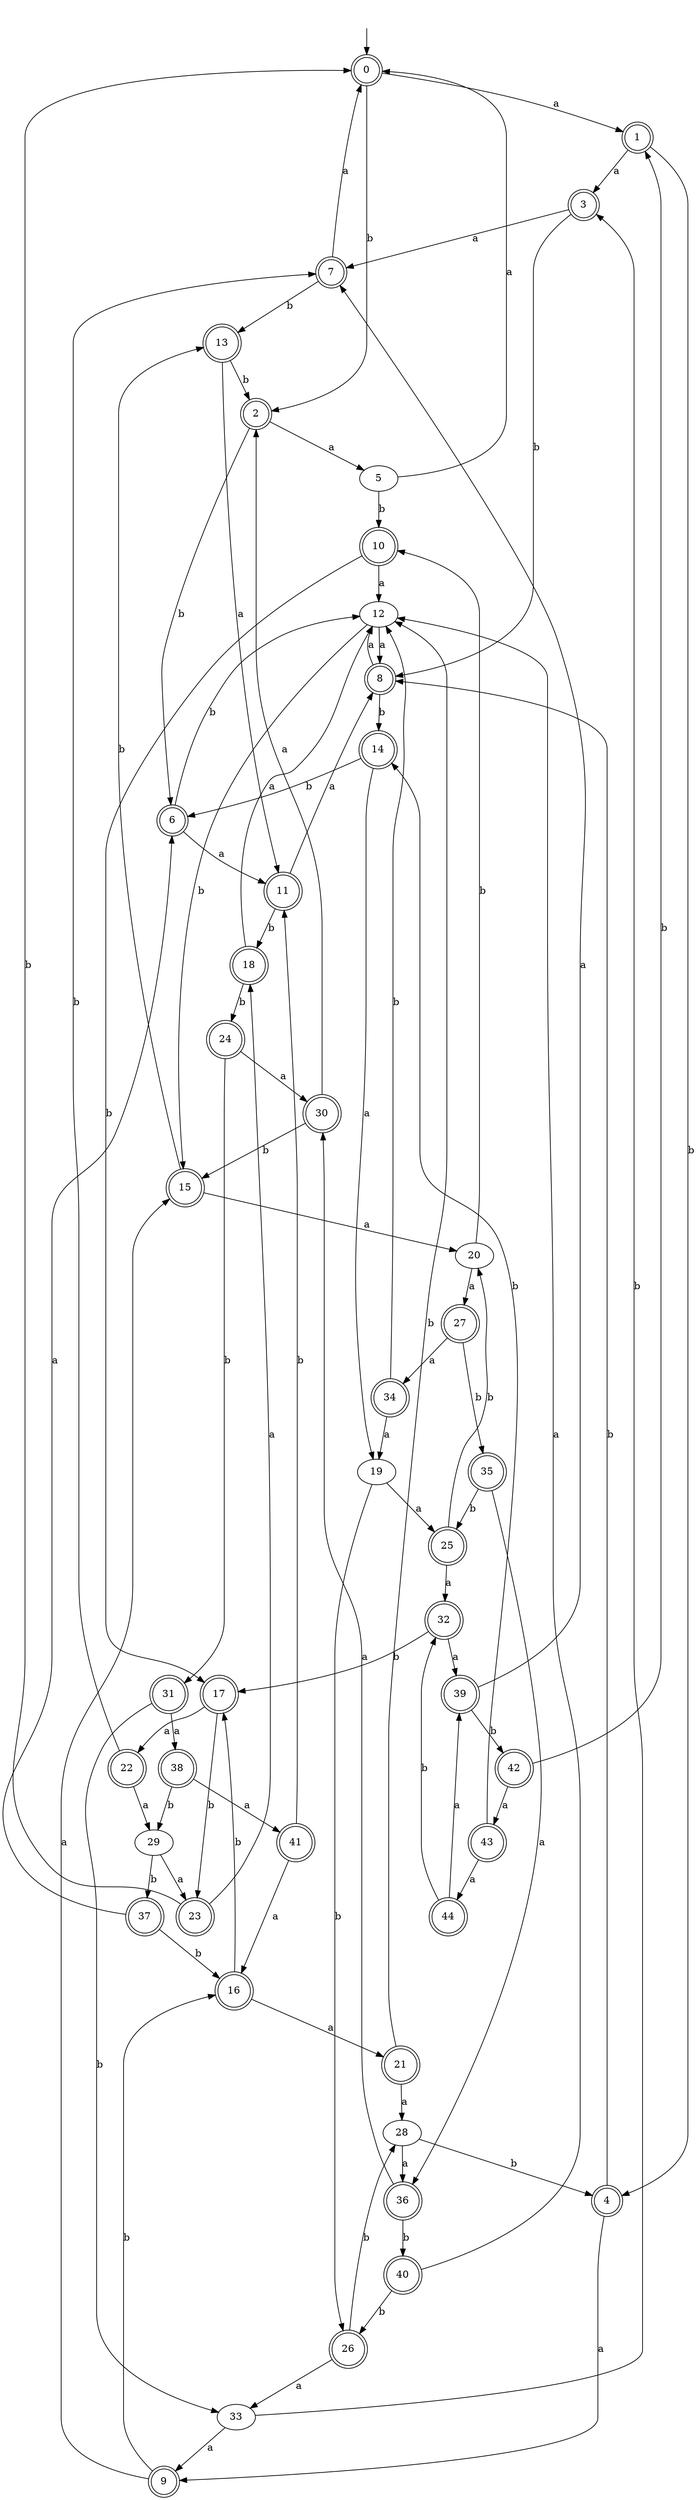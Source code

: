 digraph RandomDFA {
  __start0 [label="", shape=none];
  __start0 -> 0 [label=""];
  0 [shape=circle] [shape=doublecircle]
  0 -> 1 [label="a"]
  0 -> 2 [label="b"]
  1 [shape=doublecircle]
  1 -> 3 [label="a"]
  1 -> 4 [label="b"]
  2 [shape=doublecircle]
  2 -> 5 [label="a"]
  2 -> 6 [label="b"]
  3 [shape=doublecircle]
  3 -> 7 [label="a"]
  3 -> 8 [label="b"]
  4 [shape=doublecircle]
  4 -> 9 [label="a"]
  4 -> 8 [label="b"]
  5
  5 -> 0 [label="a"]
  5 -> 10 [label="b"]
  6 [shape=doublecircle]
  6 -> 11 [label="a"]
  6 -> 12 [label="b"]
  7 [shape=doublecircle]
  7 -> 0 [label="a"]
  7 -> 13 [label="b"]
  8 [shape=doublecircle]
  8 -> 12 [label="a"]
  8 -> 14 [label="b"]
  9 [shape=doublecircle]
  9 -> 15 [label="a"]
  9 -> 16 [label="b"]
  10 [shape=doublecircle]
  10 -> 12 [label="a"]
  10 -> 17 [label="b"]
  11 [shape=doublecircle]
  11 -> 8 [label="a"]
  11 -> 18 [label="b"]
  12
  12 -> 8 [label="a"]
  12 -> 15 [label="b"]
  13 [shape=doublecircle]
  13 -> 11 [label="a"]
  13 -> 2 [label="b"]
  14 [shape=doublecircle]
  14 -> 19 [label="a"]
  14 -> 6 [label="b"]
  15 [shape=doublecircle]
  15 -> 20 [label="a"]
  15 -> 13 [label="b"]
  16 [shape=doublecircle]
  16 -> 21 [label="a"]
  16 -> 17 [label="b"]
  17 [shape=doublecircle]
  17 -> 22 [label="a"]
  17 -> 23 [label="b"]
  18 [shape=doublecircle]
  18 -> 12 [label="a"]
  18 -> 24 [label="b"]
  19
  19 -> 25 [label="a"]
  19 -> 26 [label="b"]
  20
  20 -> 27 [label="a"]
  20 -> 10 [label="b"]
  21 [shape=doublecircle]
  21 -> 28 [label="a"]
  21 -> 12 [label="b"]
  22 [shape=doublecircle]
  22 -> 29 [label="a"]
  22 -> 7 [label="b"]
  23 [shape=doublecircle]
  23 -> 18 [label="a"]
  23 -> 0 [label="b"]
  24 [shape=doublecircle]
  24 -> 30 [label="a"]
  24 -> 31 [label="b"]
  25 [shape=doublecircle]
  25 -> 32 [label="a"]
  25 -> 20 [label="b"]
  26 [shape=doublecircle]
  26 -> 33 [label="a"]
  26 -> 28 [label="b"]
  27 [shape=doublecircle]
  27 -> 34 [label="a"]
  27 -> 35 [label="b"]
  28
  28 -> 36 [label="a"]
  28 -> 4 [label="b"]
  29
  29 -> 23 [label="a"]
  29 -> 37 [label="b"]
  30 [shape=doublecircle]
  30 -> 2 [label="a"]
  30 -> 15 [label="b"]
  31 [shape=doublecircle]
  31 -> 38 [label="a"]
  31 -> 33 [label="b"]
  32 [shape=doublecircle]
  32 -> 39 [label="a"]
  32 -> 17 [label="b"]
  33
  33 -> 9 [label="a"]
  33 -> 3 [label="b"]
  34 [shape=doublecircle]
  34 -> 19 [label="a"]
  34 -> 12 [label="b"]
  35 [shape=doublecircle]
  35 -> 36 [label="a"]
  35 -> 25 [label="b"]
  36 [shape=doublecircle]
  36 -> 30 [label="a"]
  36 -> 40 [label="b"]
  37 [shape=doublecircle]
  37 -> 6 [label="a"]
  37 -> 16 [label="b"]
  38 [shape=doublecircle]
  38 -> 41 [label="a"]
  38 -> 29 [label="b"]
  39 [shape=doublecircle]
  39 -> 7 [label="a"]
  39 -> 42 [label="b"]
  40 [shape=doublecircle]
  40 -> 12 [label="a"]
  40 -> 26 [label="b"]
  41 [shape=doublecircle]
  41 -> 16 [label="a"]
  41 -> 11 [label="b"]
  42 [shape=doublecircle]
  42 -> 43 [label="a"]
  42 -> 1 [label="b"]
  43 [shape=doublecircle]
  43 -> 44 [label="a"]
  43 -> 14 [label="b"]
  44 [shape=doublecircle]
  44 -> 39 [label="a"]
  44 -> 32 [label="b"]
}

